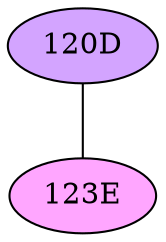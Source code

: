 // The Round Table
graph {
	"120D" [fillcolor="#D3A4FF" style=radial]
	"123E" [fillcolor="#FFA6FF" style=radial]
	"120D" -- "123E" [penwidth=1]
}
